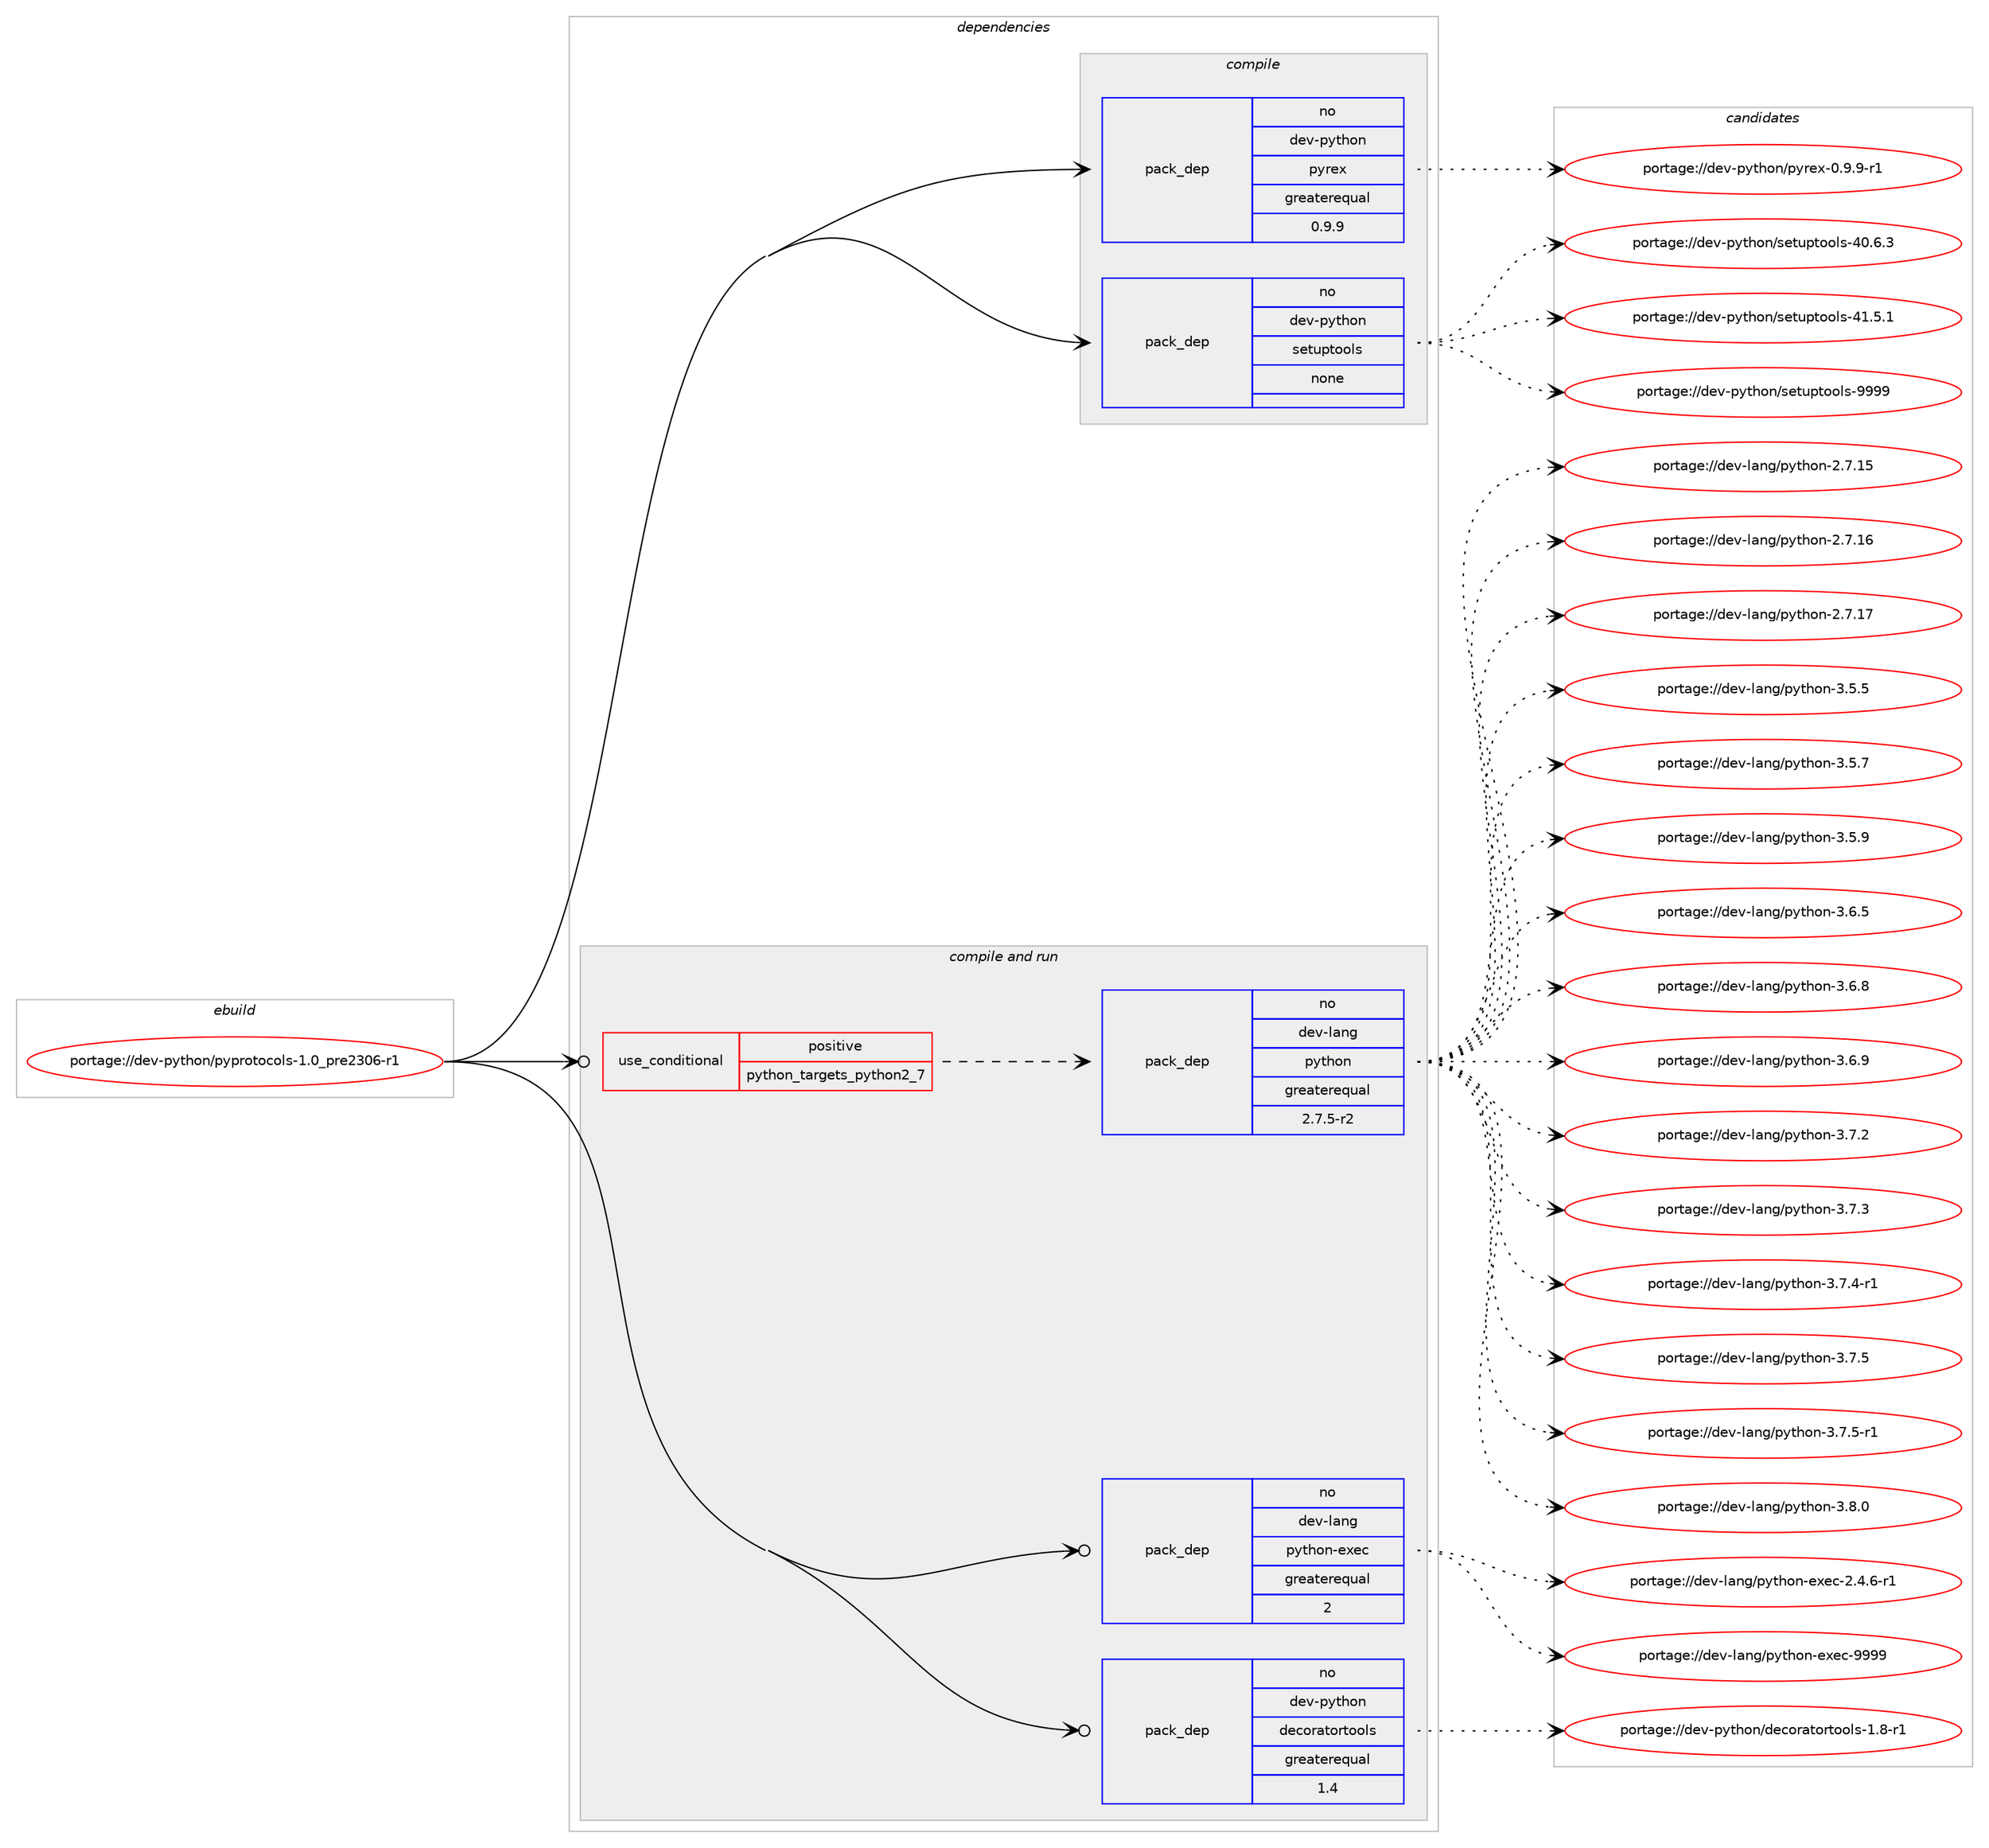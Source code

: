 digraph prolog {

# *************
# Graph options
# *************

newrank=true;
concentrate=true;
compound=true;
graph [rankdir=LR,fontname=Helvetica,fontsize=10,ranksep=1.5];#, ranksep=2.5, nodesep=0.2];
edge  [arrowhead=vee];
node  [fontname=Helvetica,fontsize=10];

# **********
# The ebuild
# **********

subgraph cluster_leftcol {
color=gray;
rank=same;
label=<<i>ebuild</i>>;
id [label="portage://dev-python/pyprotocols-1.0_pre2306-r1", color=red, width=4, href="../dev-python/pyprotocols-1.0_pre2306-r1.svg"];
}

# ****************
# The dependencies
# ****************

subgraph cluster_midcol {
color=gray;
label=<<i>dependencies</i>>;
subgraph cluster_compile {
fillcolor="#eeeeee";
style=filled;
label=<<i>compile</i>>;
subgraph pack123691 {
dependency162931 [label=<<TABLE BORDER="0" CELLBORDER="1" CELLSPACING="0" CELLPADDING="4" WIDTH="220"><TR><TD ROWSPAN="6" CELLPADDING="30">pack_dep</TD></TR><TR><TD WIDTH="110">no</TD></TR><TR><TD>dev-python</TD></TR><TR><TD>pyrex</TD></TR><TR><TD>greaterequal</TD></TR><TR><TD>0.9.9</TD></TR></TABLE>>, shape=none, color=blue];
}
id:e -> dependency162931:w [weight=20,style="solid",arrowhead="vee"];
subgraph pack123692 {
dependency162932 [label=<<TABLE BORDER="0" CELLBORDER="1" CELLSPACING="0" CELLPADDING="4" WIDTH="220"><TR><TD ROWSPAN="6" CELLPADDING="30">pack_dep</TD></TR><TR><TD WIDTH="110">no</TD></TR><TR><TD>dev-python</TD></TR><TR><TD>setuptools</TD></TR><TR><TD>none</TD></TR><TR><TD></TD></TR></TABLE>>, shape=none, color=blue];
}
id:e -> dependency162932:w [weight=20,style="solid",arrowhead="vee"];
}
subgraph cluster_compileandrun {
fillcolor="#eeeeee";
style=filled;
label=<<i>compile and run</i>>;
subgraph cond35869 {
dependency162933 [label=<<TABLE BORDER="0" CELLBORDER="1" CELLSPACING="0" CELLPADDING="4"><TR><TD ROWSPAN="3" CELLPADDING="10">use_conditional</TD></TR><TR><TD>positive</TD></TR><TR><TD>python_targets_python2_7</TD></TR></TABLE>>, shape=none, color=red];
subgraph pack123693 {
dependency162934 [label=<<TABLE BORDER="0" CELLBORDER="1" CELLSPACING="0" CELLPADDING="4" WIDTH="220"><TR><TD ROWSPAN="6" CELLPADDING="30">pack_dep</TD></TR><TR><TD WIDTH="110">no</TD></TR><TR><TD>dev-lang</TD></TR><TR><TD>python</TD></TR><TR><TD>greaterequal</TD></TR><TR><TD>2.7.5-r2</TD></TR></TABLE>>, shape=none, color=blue];
}
dependency162933:e -> dependency162934:w [weight=20,style="dashed",arrowhead="vee"];
}
id:e -> dependency162933:w [weight=20,style="solid",arrowhead="odotvee"];
subgraph pack123694 {
dependency162935 [label=<<TABLE BORDER="0" CELLBORDER="1" CELLSPACING="0" CELLPADDING="4" WIDTH="220"><TR><TD ROWSPAN="6" CELLPADDING="30">pack_dep</TD></TR><TR><TD WIDTH="110">no</TD></TR><TR><TD>dev-lang</TD></TR><TR><TD>python-exec</TD></TR><TR><TD>greaterequal</TD></TR><TR><TD>2</TD></TR></TABLE>>, shape=none, color=blue];
}
id:e -> dependency162935:w [weight=20,style="solid",arrowhead="odotvee"];
subgraph pack123695 {
dependency162936 [label=<<TABLE BORDER="0" CELLBORDER="1" CELLSPACING="0" CELLPADDING="4" WIDTH="220"><TR><TD ROWSPAN="6" CELLPADDING="30">pack_dep</TD></TR><TR><TD WIDTH="110">no</TD></TR><TR><TD>dev-python</TD></TR><TR><TD>decoratortools</TD></TR><TR><TD>greaterequal</TD></TR><TR><TD>1.4</TD></TR></TABLE>>, shape=none, color=blue];
}
id:e -> dependency162936:w [weight=20,style="solid",arrowhead="odotvee"];
}
subgraph cluster_run {
fillcolor="#eeeeee";
style=filled;
label=<<i>run</i>>;
}
}

# **************
# The candidates
# **************

subgraph cluster_choices {
rank=same;
color=gray;
label=<<i>candidates</i>>;

subgraph choice123691 {
color=black;
nodesep=1;
choiceportage10010111845112121116104111110471121211141011204548465746574511449 [label="portage://dev-python/pyrex-0.9.9-r1", color=red, width=4,href="../dev-python/pyrex-0.9.9-r1.svg"];
dependency162931:e -> choiceportage10010111845112121116104111110471121211141011204548465746574511449:w [style=dotted,weight="100"];
}
subgraph choice123692 {
color=black;
nodesep=1;
choiceportage100101118451121211161041111104711510111611711211611111110811545524846544651 [label="portage://dev-python/setuptools-40.6.3", color=red, width=4,href="../dev-python/setuptools-40.6.3.svg"];
choiceportage100101118451121211161041111104711510111611711211611111110811545524946534649 [label="portage://dev-python/setuptools-41.5.1", color=red, width=4,href="../dev-python/setuptools-41.5.1.svg"];
choiceportage10010111845112121116104111110471151011161171121161111111081154557575757 [label="portage://dev-python/setuptools-9999", color=red, width=4,href="../dev-python/setuptools-9999.svg"];
dependency162932:e -> choiceportage100101118451121211161041111104711510111611711211611111110811545524846544651:w [style=dotted,weight="100"];
dependency162932:e -> choiceportage100101118451121211161041111104711510111611711211611111110811545524946534649:w [style=dotted,weight="100"];
dependency162932:e -> choiceportage10010111845112121116104111110471151011161171121161111111081154557575757:w [style=dotted,weight="100"];
}
subgraph choice123693 {
color=black;
nodesep=1;
choiceportage10010111845108971101034711212111610411111045504655464953 [label="portage://dev-lang/python-2.7.15", color=red, width=4,href="../dev-lang/python-2.7.15.svg"];
choiceportage10010111845108971101034711212111610411111045504655464954 [label="portage://dev-lang/python-2.7.16", color=red, width=4,href="../dev-lang/python-2.7.16.svg"];
choiceportage10010111845108971101034711212111610411111045504655464955 [label="portage://dev-lang/python-2.7.17", color=red, width=4,href="../dev-lang/python-2.7.17.svg"];
choiceportage100101118451089711010347112121116104111110455146534653 [label="portage://dev-lang/python-3.5.5", color=red, width=4,href="../dev-lang/python-3.5.5.svg"];
choiceportage100101118451089711010347112121116104111110455146534655 [label="portage://dev-lang/python-3.5.7", color=red, width=4,href="../dev-lang/python-3.5.7.svg"];
choiceportage100101118451089711010347112121116104111110455146534657 [label="portage://dev-lang/python-3.5.9", color=red, width=4,href="../dev-lang/python-3.5.9.svg"];
choiceportage100101118451089711010347112121116104111110455146544653 [label="portage://dev-lang/python-3.6.5", color=red, width=4,href="../dev-lang/python-3.6.5.svg"];
choiceportage100101118451089711010347112121116104111110455146544656 [label="portage://dev-lang/python-3.6.8", color=red, width=4,href="../dev-lang/python-3.6.8.svg"];
choiceportage100101118451089711010347112121116104111110455146544657 [label="portage://dev-lang/python-3.6.9", color=red, width=4,href="../dev-lang/python-3.6.9.svg"];
choiceportage100101118451089711010347112121116104111110455146554650 [label="portage://dev-lang/python-3.7.2", color=red, width=4,href="../dev-lang/python-3.7.2.svg"];
choiceportage100101118451089711010347112121116104111110455146554651 [label="portage://dev-lang/python-3.7.3", color=red, width=4,href="../dev-lang/python-3.7.3.svg"];
choiceportage1001011184510897110103471121211161041111104551465546524511449 [label="portage://dev-lang/python-3.7.4-r1", color=red, width=4,href="../dev-lang/python-3.7.4-r1.svg"];
choiceportage100101118451089711010347112121116104111110455146554653 [label="portage://dev-lang/python-3.7.5", color=red, width=4,href="../dev-lang/python-3.7.5.svg"];
choiceportage1001011184510897110103471121211161041111104551465546534511449 [label="portage://dev-lang/python-3.7.5-r1", color=red, width=4,href="../dev-lang/python-3.7.5-r1.svg"];
choiceportage100101118451089711010347112121116104111110455146564648 [label="portage://dev-lang/python-3.8.0", color=red, width=4,href="../dev-lang/python-3.8.0.svg"];
dependency162934:e -> choiceportage10010111845108971101034711212111610411111045504655464953:w [style=dotted,weight="100"];
dependency162934:e -> choiceportage10010111845108971101034711212111610411111045504655464954:w [style=dotted,weight="100"];
dependency162934:e -> choiceportage10010111845108971101034711212111610411111045504655464955:w [style=dotted,weight="100"];
dependency162934:e -> choiceportage100101118451089711010347112121116104111110455146534653:w [style=dotted,weight="100"];
dependency162934:e -> choiceportage100101118451089711010347112121116104111110455146534655:w [style=dotted,weight="100"];
dependency162934:e -> choiceportage100101118451089711010347112121116104111110455146534657:w [style=dotted,weight="100"];
dependency162934:e -> choiceportage100101118451089711010347112121116104111110455146544653:w [style=dotted,weight="100"];
dependency162934:e -> choiceportage100101118451089711010347112121116104111110455146544656:w [style=dotted,weight="100"];
dependency162934:e -> choiceportage100101118451089711010347112121116104111110455146544657:w [style=dotted,weight="100"];
dependency162934:e -> choiceportage100101118451089711010347112121116104111110455146554650:w [style=dotted,weight="100"];
dependency162934:e -> choiceportage100101118451089711010347112121116104111110455146554651:w [style=dotted,weight="100"];
dependency162934:e -> choiceportage1001011184510897110103471121211161041111104551465546524511449:w [style=dotted,weight="100"];
dependency162934:e -> choiceportage100101118451089711010347112121116104111110455146554653:w [style=dotted,weight="100"];
dependency162934:e -> choiceportage1001011184510897110103471121211161041111104551465546534511449:w [style=dotted,weight="100"];
dependency162934:e -> choiceportage100101118451089711010347112121116104111110455146564648:w [style=dotted,weight="100"];
}
subgraph choice123694 {
color=black;
nodesep=1;
choiceportage10010111845108971101034711212111610411111045101120101994550465246544511449 [label="portage://dev-lang/python-exec-2.4.6-r1", color=red, width=4,href="../dev-lang/python-exec-2.4.6-r1.svg"];
choiceportage10010111845108971101034711212111610411111045101120101994557575757 [label="portage://dev-lang/python-exec-9999", color=red, width=4,href="../dev-lang/python-exec-9999.svg"];
dependency162935:e -> choiceportage10010111845108971101034711212111610411111045101120101994550465246544511449:w [style=dotted,weight="100"];
dependency162935:e -> choiceportage10010111845108971101034711212111610411111045101120101994557575757:w [style=dotted,weight="100"];
}
subgraph choice123695 {
color=black;
nodesep=1;
choiceportage10010111845112121116104111110471001019911111497116111114116111111108115454946564511449 [label="portage://dev-python/decoratortools-1.8-r1", color=red, width=4,href="../dev-python/decoratortools-1.8-r1.svg"];
dependency162936:e -> choiceportage10010111845112121116104111110471001019911111497116111114116111111108115454946564511449:w [style=dotted,weight="100"];
}
}

}
